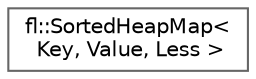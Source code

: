 digraph "Graphical Class Hierarchy"
{
 // LATEX_PDF_SIZE
  bgcolor="transparent";
  edge [fontname=Helvetica,fontsize=10,labelfontname=Helvetica,labelfontsize=10];
  node [fontname=Helvetica,fontsize=10,shape=box,height=0.2,width=0.4];
  rankdir="LR";
  Node0 [id="Node000000",label="fl::SortedHeapMap\<\l Key, Value, Less \>",height=0.2,width=0.4,color="grey40", fillcolor="white", style="filled",URL="$dc/d45/classfl_1_1_sorted_heap_map.html",tooltip=" "];
}
